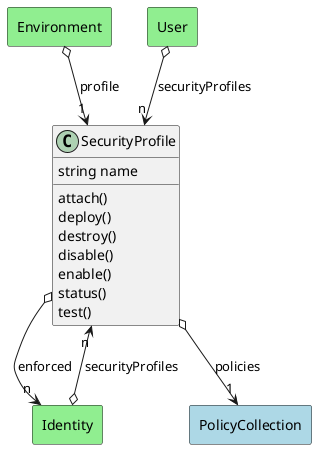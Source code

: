 @startuml

class "SecurityProfile" as Model {
 string name

 attach()
 deploy()
 destroy()
 disable()
 enable()
 status()
 test()
 
}

rectangle "PolicyCollection" as PolicyCollection #lightblue {
}

Model o--> "1" PolicyCollection : policies


rectangle "Identity" as Identity #lightblue {
}

Model o--> "n" Identity : enforced




    rectangle "Environment" as Environment #lightgreen {
    }
    
        Environment   o--> "1" Model : "profile"
    
    rectangle "Identity" as Identity #lightgreen {
    }
    
        Identity   o--> "n" Model : "securityProfiles"
    
    rectangle "User" as User #lightgreen {
    }
    
        User   o--> "n" Model : "securityProfiles"
    

@enduml
